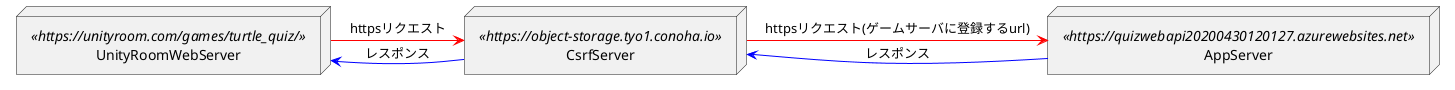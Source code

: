 @startuml

node "UnityRoomWebServer" as unityroom <<https://unityroom.com/games/turtle_quiz/>>

node "CsrfServer" as unityroomproxy <<https://object-storage.tyo1.conoha.io>>

node "AppServer" as gameserver <<https://quizwebapi20200430120127.azurewebsites.net>>


unityroom -[#red]> unityroomproxy : httpsリクエスト

unityroomproxy -[#red]> gameserver : httpsリクエスト(ゲームサーバに登録するurl)

gameserver -[#blue]> unityroomproxy : レスポンス

unityroomproxy -[#blue]> unityroom : レスポンス

@enduml
